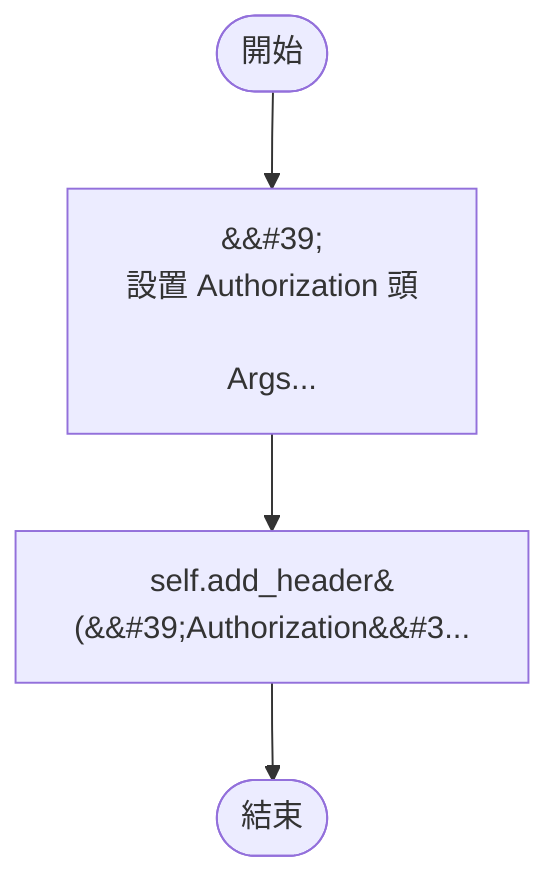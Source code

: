 flowchart TB
    n1([開始])
    n2([結束])
    n3[&amp;&#35;39;\n        設置 Authorization 頭\n\n        Args...]
    n4[self.add_header&#40;&amp;&#35;39;Authorization&amp;&#35;3...]
    n1 --> n3
    n3 --> n4
    n4 --> n2